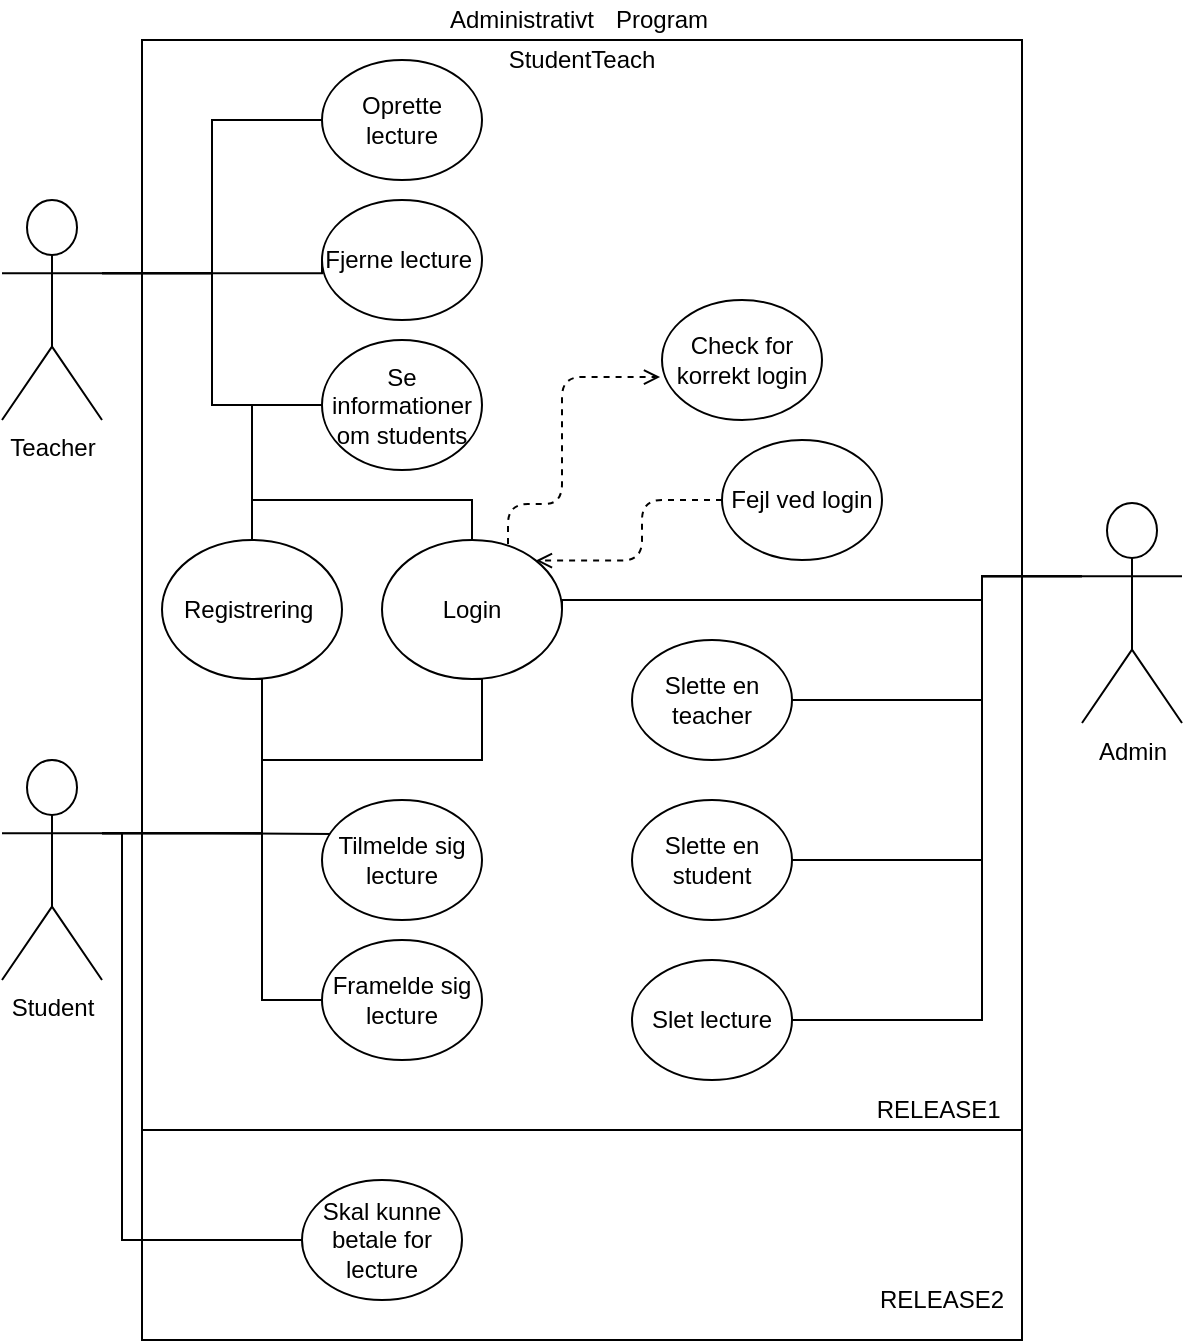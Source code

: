 <mxfile version="12.9.5" type="github">
  <diagram id="naz7NzOcKD-QqL_7P5jK" name="Page-1">
    <mxGraphModel dx="946" dy="696" grid="1" gridSize="10" guides="1" tooltips="1" connect="1" arrows="1" fold="1" page="1" pageScale="1" pageWidth="850" pageHeight="1100" math="0" shadow="0">
      <root>
        <mxCell id="0" />
        <mxCell id="1" parent="0" />
        <mxCell id="hdsZDOFmJW38S7iMikZD-3" value="" style="rounded=0;whiteSpace=wrap;html=1;" parent="1" vertex="1">
          <mxGeometry x="180" y="90" width="440" height="650" as="geometry" />
        </mxCell>
        <mxCell id="hdsZDOFmJW38S7iMikZD-5" value="Administrativt" style="text;html=1;strokeColor=none;fillColor=none;align=center;verticalAlign=middle;whiteSpace=wrap;rounded=0;" parent="1" vertex="1">
          <mxGeometry x="350" y="70" width="40" height="20" as="geometry" />
        </mxCell>
        <mxCell id="hdsZDOFmJW38S7iMikZD-6" value="Program" style="text;html=1;strokeColor=none;fillColor=none;align=center;verticalAlign=middle;whiteSpace=wrap;rounded=0;" parent="1" vertex="1">
          <mxGeometry x="420" y="70" width="40" height="20" as="geometry" />
        </mxCell>
        <mxCell id="hdsZDOFmJW38S7iMikZD-7" value="StudentTeach" style="text;html=1;strokeColor=none;fillColor=none;align=center;verticalAlign=middle;whiteSpace=wrap;rounded=0;" parent="1" vertex="1">
          <mxGeometry x="380" y="90" width="40" height="20" as="geometry" />
        </mxCell>
        <mxCell id="Q4LFnAZzLEwqTKA5tDAf-13" style="edgeStyle=orthogonalEdgeStyle;rounded=0;orthogonalLoop=1;jettySize=auto;html=1;exitX=1;exitY=0.333;exitDx=0;exitDy=0;exitPerimeter=0;entryX=0.075;entryY=0.283;entryDx=0;entryDy=0;endArrow=none;endFill=0;strokeColor=#000000;entryPerimeter=0;" edge="1" parent="1" source="hdsZDOFmJW38S7iMikZD-9" target="hdsZDOFmJW38S7iMikZD-17">
          <mxGeometry relative="1" as="geometry">
            <Array as="points" />
          </mxGeometry>
        </mxCell>
        <mxCell id="Q4LFnAZzLEwqTKA5tDAf-14" style="edgeStyle=orthogonalEdgeStyle;rounded=0;orthogonalLoop=1;jettySize=auto;html=1;exitX=1;exitY=0.333;exitDx=0;exitDy=0;exitPerimeter=0;entryX=0;entryY=0.5;entryDx=0;entryDy=0;endArrow=none;endFill=0;strokeColor=#000000;" edge="1" parent="1" source="hdsZDOFmJW38S7iMikZD-9" target="Q4LFnAZzLEwqTKA5tDAf-2">
          <mxGeometry relative="1" as="geometry">
            <Array as="points">
              <mxPoint x="240" y="487" />
              <mxPoint x="240" y="570" />
            </Array>
          </mxGeometry>
        </mxCell>
        <mxCell id="Q4LFnAZzLEwqTKA5tDAf-42" style="edgeStyle=orthogonalEdgeStyle;rounded=0;orthogonalLoop=1;jettySize=auto;html=1;exitX=1;exitY=0.333;exitDx=0;exitDy=0;exitPerimeter=0;entryX=0;entryY=0.5;entryDx=0;entryDy=0;endArrow=none;endFill=0;strokeColor=#000000;" edge="1" parent="1" source="hdsZDOFmJW38S7iMikZD-9" target="Q4LFnAZzLEwqTKA5tDAf-11">
          <mxGeometry relative="1" as="geometry">
            <Array as="points">
              <mxPoint x="170" y="487" />
              <mxPoint x="170" y="690" />
            </Array>
          </mxGeometry>
        </mxCell>
        <mxCell id="hdsZDOFmJW38S7iMikZD-9" value="Student" style="shape=umlActor;verticalLabelPosition=bottom;labelBackgroundColor=#ffffff;verticalAlign=top;html=1;outlineConnect=0;" parent="1" vertex="1">
          <mxGeometry x="110" y="450" width="50" height="110" as="geometry" />
        </mxCell>
        <mxCell id="hdsZDOFmJW38S7iMikZD-10" value="Teacher" style="shape=umlActor;verticalLabelPosition=bottom;labelBackgroundColor=#ffffff;verticalAlign=top;html=1;outlineConnect=0;" parent="1" vertex="1">
          <mxGeometry x="110" y="170" width="50" height="110" as="geometry" />
        </mxCell>
        <mxCell id="hdsZDOFmJW38S7iMikZD-37" style="edgeStyle=orthogonalEdgeStyle;rounded=0;orthogonalLoop=1;jettySize=auto;html=1;exitX=0;exitY=0.333;exitDx=0;exitDy=0;exitPerimeter=0;entryX=1;entryY=0.5;entryDx=0;entryDy=0;endArrow=none;endFill=0;" parent="1" source="hdsZDOFmJW38S7iMikZD-11" target="hdsZDOFmJW38S7iMikZD-21" edge="1">
          <mxGeometry relative="1" as="geometry">
            <Array as="points">
              <mxPoint x="600" y="358" />
              <mxPoint x="600" y="420" />
            </Array>
          </mxGeometry>
        </mxCell>
        <mxCell id="hdsZDOFmJW38S7iMikZD-38" style="edgeStyle=orthogonalEdgeStyle;rounded=0;orthogonalLoop=1;jettySize=auto;html=1;exitX=0;exitY=0.333;exitDx=0;exitDy=0;exitPerimeter=0;entryX=1;entryY=0.5;entryDx=0;entryDy=0;endArrow=none;endFill=0;" parent="1" source="hdsZDOFmJW38S7iMikZD-11" target="hdsZDOFmJW38S7iMikZD-24" edge="1">
          <mxGeometry relative="1" as="geometry">
            <Array as="points">
              <mxPoint x="600" y="358" />
              <mxPoint x="600" y="500" />
            </Array>
          </mxGeometry>
        </mxCell>
        <mxCell id="hdsZDOFmJW38S7iMikZD-39" style="edgeStyle=orthogonalEdgeStyle;rounded=0;orthogonalLoop=1;jettySize=auto;html=1;exitX=0;exitY=0.333;exitDx=0;exitDy=0;exitPerimeter=0;entryX=1;entryY=0.5;entryDx=0;entryDy=0;endArrow=none;endFill=0;" parent="1" source="hdsZDOFmJW38S7iMikZD-11" target="hdsZDOFmJW38S7iMikZD-25" edge="1">
          <mxGeometry relative="1" as="geometry">
            <Array as="points">
              <mxPoint x="600" y="358" />
              <mxPoint x="600" y="580" />
            </Array>
          </mxGeometry>
        </mxCell>
        <mxCell id="hdsZDOFmJW38S7iMikZD-11" value="Admin" style="shape=umlActor;verticalLabelPosition=bottom;labelBackgroundColor=#ffffff;verticalAlign=top;html=1;outlineConnect=0;" parent="1" vertex="1">
          <mxGeometry x="650" y="321.5" width="50" height="110" as="geometry" />
        </mxCell>
        <mxCell id="hdsZDOFmJW38S7iMikZD-49" style="edgeStyle=orthogonalEdgeStyle;orthogonalLoop=1;jettySize=auto;html=1;exitX=0.7;exitY=0.029;exitDx=0;exitDy=0;entryX=-0.012;entryY=0.642;entryDx=0;entryDy=0;entryPerimeter=0;endArrow=open;endFill=0;strokeColor=#000000;rounded=1;dashed=1;exitPerimeter=0;" parent="1" source="hdsZDOFmJW38S7iMikZD-16" target="hdsZDOFmJW38S7iMikZD-45" edge="1">
          <mxGeometry relative="1" as="geometry">
            <Array as="points">
              <mxPoint x="363" y="322" />
              <mxPoint x="390" y="322" />
              <mxPoint x="390" y="259" />
            </Array>
          </mxGeometry>
        </mxCell>
        <mxCell id="Q4LFnAZzLEwqTKA5tDAf-12" style="edgeStyle=orthogonalEdgeStyle;rounded=0;orthogonalLoop=1;jettySize=auto;html=1;exitX=1;exitY=0.5;exitDx=0;exitDy=0;endArrow=none;endFill=0;strokeColor=#000000;" edge="1" parent="1" source="hdsZDOFmJW38S7iMikZD-16">
          <mxGeometry relative="1" as="geometry">
            <mxPoint x="600" y="360" as="targetPoint" />
            <Array as="points">
              <mxPoint x="390" y="370" />
              <mxPoint x="600" y="370" />
            </Array>
          </mxGeometry>
        </mxCell>
        <mxCell id="Q4LFnAZzLEwqTKA5tDAf-17" style="edgeStyle=orthogonalEdgeStyle;rounded=0;orthogonalLoop=1;jettySize=auto;html=1;exitX=0.5;exitY=1;exitDx=0;exitDy=0;entryX=1;entryY=0.333;entryDx=0;entryDy=0;entryPerimeter=0;endArrow=none;endFill=0;strokeColor=#000000;" edge="1" parent="1" source="hdsZDOFmJW38S7iMikZD-16" target="hdsZDOFmJW38S7iMikZD-9">
          <mxGeometry relative="1" as="geometry">
            <Array as="points">
              <mxPoint x="350" y="450" />
              <mxPoint x="240" y="450" />
              <mxPoint x="240" y="487" />
            </Array>
          </mxGeometry>
        </mxCell>
        <mxCell id="Q4LFnAZzLEwqTKA5tDAf-41" style="edgeStyle=orthogonalEdgeStyle;rounded=0;orthogonalLoop=1;jettySize=auto;html=1;exitX=0.5;exitY=0;exitDx=0;exitDy=0;entryX=0.5;entryY=0;entryDx=0;entryDy=0;endArrow=none;endFill=0;strokeColor=#000000;" edge="1" parent="1" source="hdsZDOFmJW38S7iMikZD-16" target="Q4LFnAZzLEwqTKA5tDAf-5">
          <mxGeometry relative="1" as="geometry" />
        </mxCell>
        <mxCell id="hdsZDOFmJW38S7iMikZD-16" value="Login" style="ellipse;whiteSpace=wrap;html=1;" parent="1" vertex="1">
          <mxGeometry x="300" y="340" width="90" height="69.5" as="geometry" />
        </mxCell>
        <mxCell id="hdsZDOFmJW38S7iMikZD-17" value="Tilmelde sig lecture" style="ellipse;whiteSpace=wrap;html=1;" parent="1" vertex="1">
          <mxGeometry x="270" y="470" width="80" height="60" as="geometry" />
        </mxCell>
        <mxCell id="Q4LFnAZzLEwqTKA5tDAf-19" style="edgeStyle=orthogonalEdgeStyle;rounded=0;orthogonalLoop=1;jettySize=auto;html=1;exitX=0;exitY=0.5;exitDx=0;exitDy=0;entryX=1;entryY=0.333;entryDx=0;entryDy=0;entryPerimeter=0;endArrow=none;endFill=0;strokeColor=#000000;" edge="1" parent="1" source="hdsZDOFmJW38S7iMikZD-19" target="hdsZDOFmJW38S7iMikZD-10">
          <mxGeometry relative="1" as="geometry" />
        </mxCell>
        <mxCell id="hdsZDOFmJW38S7iMikZD-19" value="Oprette lecture" style="ellipse;whiteSpace=wrap;html=1;" parent="1" vertex="1">
          <mxGeometry x="270" y="100" width="80" height="60" as="geometry" />
        </mxCell>
        <mxCell id="Q4LFnAZzLEwqTKA5tDAf-20" style="edgeStyle=orthogonalEdgeStyle;rounded=0;orthogonalLoop=1;jettySize=auto;html=1;exitX=0;exitY=0.5;exitDx=0;exitDy=0;entryX=1;entryY=0.333;entryDx=0;entryDy=0;entryPerimeter=0;endArrow=none;endFill=0;strokeColor=#000000;" edge="1" parent="1" source="hdsZDOFmJW38S7iMikZD-20" target="hdsZDOFmJW38S7iMikZD-10">
          <mxGeometry relative="1" as="geometry">
            <Array as="points">
              <mxPoint x="270" y="207" />
            </Array>
          </mxGeometry>
        </mxCell>
        <mxCell id="hdsZDOFmJW38S7iMikZD-20" value="Fjerne lecture&amp;nbsp;" style="ellipse;whiteSpace=wrap;html=1;" parent="1" vertex="1">
          <mxGeometry x="270" y="170" width="80" height="60" as="geometry" />
        </mxCell>
        <mxCell id="hdsZDOFmJW38S7iMikZD-21" value="Slette en teacher&lt;br&gt;" style="ellipse;whiteSpace=wrap;html=1;" parent="1" vertex="1">
          <mxGeometry x="425" y="390" width="80" height="60" as="geometry" />
        </mxCell>
        <mxCell id="Q4LFnAZzLEwqTKA5tDAf-26" style="edgeStyle=orthogonalEdgeStyle;rounded=0;orthogonalLoop=1;jettySize=auto;html=1;exitX=0;exitY=0.5;exitDx=0;exitDy=0;entryX=1;entryY=0.333;entryDx=0;entryDy=0;entryPerimeter=0;endArrow=none;endFill=0;strokeColor=#000000;" edge="1" parent="1" source="hdsZDOFmJW38S7iMikZD-23" target="hdsZDOFmJW38S7iMikZD-10">
          <mxGeometry relative="1" as="geometry" />
        </mxCell>
        <mxCell id="hdsZDOFmJW38S7iMikZD-23" value="Se informationer om students" style="ellipse;whiteSpace=wrap;html=1;" parent="1" vertex="1">
          <mxGeometry x="270" y="240" width="80" height="65" as="geometry" />
        </mxCell>
        <mxCell id="hdsZDOFmJW38S7iMikZD-24" value="Slette en student&lt;br&gt;" style="ellipse;whiteSpace=wrap;html=1;" parent="1" vertex="1">
          <mxGeometry x="425" y="470" width="80" height="60" as="geometry" />
        </mxCell>
        <mxCell id="hdsZDOFmJW38S7iMikZD-25" value="Slet lecture" style="ellipse;whiteSpace=wrap;html=1;" parent="1" vertex="1">
          <mxGeometry x="425" y="550" width="80" height="60" as="geometry" />
        </mxCell>
        <mxCell id="hdsZDOFmJW38S7iMikZD-45" value="Check for korrekt login" style="ellipse;whiteSpace=wrap;html=1;" parent="1" vertex="1">
          <mxGeometry x="440" y="220" width="80" height="60" as="geometry" />
        </mxCell>
        <mxCell id="hdsZDOFmJW38S7iMikZD-50" style="edgeStyle=orthogonalEdgeStyle;rounded=1;orthogonalLoop=1;jettySize=auto;html=1;exitX=0;exitY=0.5;exitDx=0;exitDy=0;entryX=1;entryY=0;entryDx=0;entryDy=0;dashed=1;endArrow=open;endFill=0;strokeColor=#000000;" parent="1" source="hdsZDOFmJW38S7iMikZD-46" target="hdsZDOFmJW38S7iMikZD-16" edge="1">
          <mxGeometry relative="1" as="geometry" />
        </mxCell>
        <mxCell id="hdsZDOFmJW38S7iMikZD-46" value="Fejl ved login" style="ellipse;whiteSpace=wrap;html=1;" parent="1" vertex="1">
          <mxGeometry x="470" y="290" width="80" height="60" as="geometry" />
        </mxCell>
        <mxCell id="Q4LFnAZzLEwqTKA5tDAf-2" value="Framelde sig lecture" style="ellipse;whiteSpace=wrap;html=1;" vertex="1" parent="1">
          <mxGeometry x="270" y="540" width="80" height="60" as="geometry" />
        </mxCell>
        <mxCell id="Q4LFnAZzLEwqTKA5tDAf-18" style="edgeStyle=orthogonalEdgeStyle;rounded=0;orthogonalLoop=1;jettySize=auto;html=1;exitX=0.5;exitY=1;exitDx=0;exitDy=0;endArrow=none;endFill=0;strokeColor=#000000;" edge="1" parent="1" source="Q4LFnAZzLEwqTKA5tDAf-5">
          <mxGeometry relative="1" as="geometry">
            <mxPoint x="240" y="470" as="targetPoint" />
            <Array as="points">
              <mxPoint x="240" y="410" />
            </Array>
          </mxGeometry>
        </mxCell>
        <mxCell id="Q4LFnAZzLEwqTKA5tDAf-32" style="edgeStyle=orthogonalEdgeStyle;rounded=0;orthogonalLoop=1;jettySize=auto;html=1;exitX=0.5;exitY=0;exitDx=0;exitDy=0;entryX=0;entryY=0.5;entryDx=0;entryDy=0;endArrow=none;endFill=0;strokeColor=#000000;" edge="1" parent="1" source="Q4LFnAZzLEwqTKA5tDAf-5" target="hdsZDOFmJW38S7iMikZD-23">
          <mxGeometry relative="1" as="geometry" />
        </mxCell>
        <mxCell id="Q4LFnAZzLEwqTKA5tDAf-5" value="Registrering&amp;nbsp;" style="ellipse;whiteSpace=wrap;html=1;" vertex="1" parent="1">
          <mxGeometry x="190" y="340" width="90" height="69.5" as="geometry" />
        </mxCell>
        <mxCell id="Q4LFnAZzLEwqTKA5tDAf-9" value="RELEASE1&amp;nbsp;" style="text;html=1;strokeColor=none;fillColor=none;align=center;verticalAlign=middle;whiteSpace=wrap;rounded=0;" vertex="1" parent="1">
          <mxGeometry x="560" y="615" width="40" height="20" as="geometry" />
        </mxCell>
        <mxCell id="Q4LFnAZzLEwqTKA5tDAf-10" value="RELEASE2" style="text;html=1;strokeColor=none;fillColor=none;align=center;verticalAlign=middle;whiteSpace=wrap;rounded=0;" vertex="1" parent="1">
          <mxGeometry x="560" y="710" width="40" height="20" as="geometry" />
        </mxCell>
        <mxCell id="Q4LFnAZzLEwqTKA5tDAf-11" value="Skal kunne betale for lecture" style="ellipse;whiteSpace=wrap;html=1;" vertex="1" parent="1">
          <mxGeometry x="260" y="660" width="80" height="60" as="geometry" />
        </mxCell>
        <mxCell id="Q4LFnAZzLEwqTKA5tDAf-44" value="" style="rounded=0;whiteSpace=wrap;html=1;gradientColor=#ffffff;fillColor=none;" vertex="1" parent="1">
          <mxGeometry x="180" y="635" width="440" height="105" as="geometry" />
        </mxCell>
      </root>
    </mxGraphModel>
  </diagram>
</mxfile>
